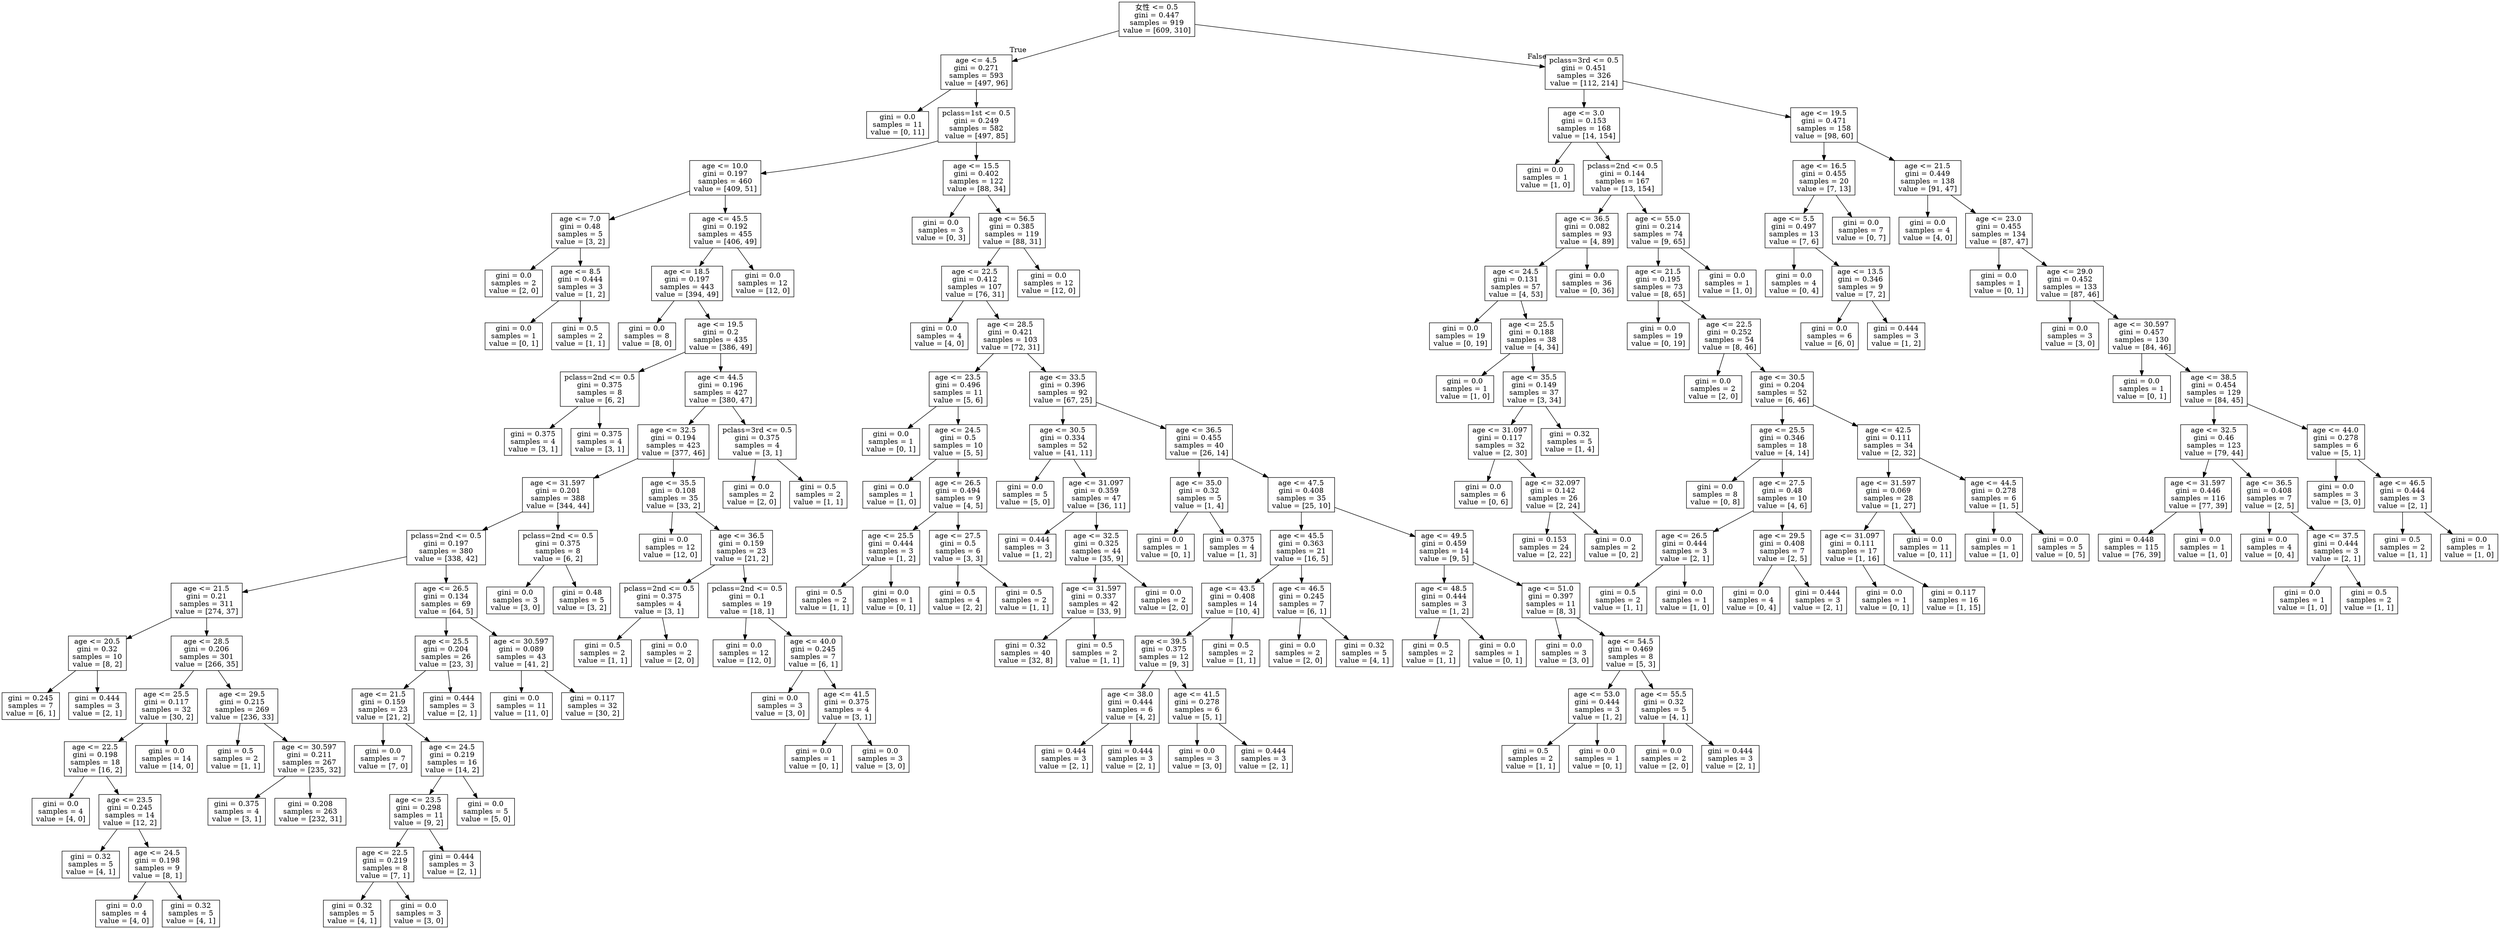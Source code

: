 digraph Tree {
node [shape=box] ;
0 [label="女性 <= 0.5\ngini = 0.447\nsamples = 919\nvalue = [609, 310]"] ;
1 [label="age <= 4.5\ngini = 0.271\nsamples = 593\nvalue = [497, 96]"] ;
0 -> 1 [labeldistance=2.5, labelangle=45, headlabel="True"] ;
2 [label="gini = 0.0\nsamples = 11\nvalue = [0, 11]"] ;
1 -> 2 ;
3 [label="pclass=1st <= 0.5\ngini = 0.249\nsamples = 582\nvalue = [497, 85]"] ;
1 -> 3 ;
4 [label="age <= 10.0\ngini = 0.197\nsamples = 460\nvalue = [409, 51]"] ;
3 -> 4 ;
5 [label="age <= 7.0\ngini = 0.48\nsamples = 5\nvalue = [3, 2]"] ;
4 -> 5 ;
6 [label="gini = 0.0\nsamples = 2\nvalue = [2, 0]"] ;
5 -> 6 ;
7 [label="age <= 8.5\ngini = 0.444\nsamples = 3\nvalue = [1, 2]"] ;
5 -> 7 ;
8 [label="gini = 0.0\nsamples = 1\nvalue = [0, 1]"] ;
7 -> 8 ;
9 [label="gini = 0.5\nsamples = 2\nvalue = [1, 1]"] ;
7 -> 9 ;
10 [label="age <= 45.5\ngini = 0.192\nsamples = 455\nvalue = [406, 49]"] ;
4 -> 10 ;
11 [label="age <= 18.5\ngini = 0.197\nsamples = 443\nvalue = [394, 49]"] ;
10 -> 11 ;
12 [label="gini = 0.0\nsamples = 8\nvalue = [8, 0]"] ;
11 -> 12 ;
13 [label="age <= 19.5\ngini = 0.2\nsamples = 435\nvalue = [386, 49]"] ;
11 -> 13 ;
14 [label="pclass=2nd <= 0.5\ngini = 0.375\nsamples = 8\nvalue = [6, 2]"] ;
13 -> 14 ;
15 [label="gini = 0.375\nsamples = 4\nvalue = [3, 1]"] ;
14 -> 15 ;
16 [label="gini = 0.375\nsamples = 4\nvalue = [3, 1]"] ;
14 -> 16 ;
17 [label="age <= 44.5\ngini = 0.196\nsamples = 427\nvalue = [380, 47]"] ;
13 -> 17 ;
18 [label="age <= 32.5\ngini = 0.194\nsamples = 423\nvalue = [377, 46]"] ;
17 -> 18 ;
19 [label="age <= 31.597\ngini = 0.201\nsamples = 388\nvalue = [344, 44]"] ;
18 -> 19 ;
20 [label="pclass=2nd <= 0.5\ngini = 0.197\nsamples = 380\nvalue = [338, 42]"] ;
19 -> 20 ;
21 [label="age <= 21.5\ngini = 0.21\nsamples = 311\nvalue = [274, 37]"] ;
20 -> 21 ;
22 [label="age <= 20.5\ngini = 0.32\nsamples = 10\nvalue = [8, 2]"] ;
21 -> 22 ;
23 [label="gini = 0.245\nsamples = 7\nvalue = [6, 1]"] ;
22 -> 23 ;
24 [label="gini = 0.444\nsamples = 3\nvalue = [2, 1]"] ;
22 -> 24 ;
25 [label="age <= 28.5\ngini = 0.206\nsamples = 301\nvalue = [266, 35]"] ;
21 -> 25 ;
26 [label="age <= 25.5\ngini = 0.117\nsamples = 32\nvalue = [30, 2]"] ;
25 -> 26 ;
27 [label="age <= 22.5\ngini = 0.198\nsamples = 18\nvalue = [16, 2]"] ;
26 -> 27 ;
28 [label="gini = 0.0\nsamples = 4\nvalue = [4, 0]"] ;
27 -> 28 ;
29 [label="age <= 23.5\ngini = 0.245\nsamples = 14\nvalue = [12, 2]"] ;
27 -> 29 ;
30 [label="gini = 0.32\nsamples = 5\nvalue = [4, 1]"] ;
29 -> 30 ;
31 [label="age <= 24.5\ngini = 0.198\nsamples = 9\nvalue = [8, 1]"] ;
29 -> 31 ;
32 [label="gini = 0.0\nsamples = 4\nvalue = [4, 0]"] ;
31 -> 32 ;
33 [label="gini = 0.32\nsamples = 5\nvalue = [4, 1]"] ;
31 -> 33 ;
34 [label="gini = 0.0\nsamples = 14\nvalue = [14, 0]"] ;
26 -> 34 ;
35 [label="age <= 29.5\ngini = 0.215\nsamples = 269\nvalue = [236, 33]"] ;
25 -> 35 ;
36 [label="gini = 0.5\nsamples = 2\nvalue = [1, 1]"] ;
35 -> 36 ;
37 [label="age <= 30.597\ngini = 0.211\nsamples = 267\nvalue = [235, 32]"] ;
35 -> 37 ;
38 [label="gini = 0.375\nsamples = 4\nvalue = [3, 1]"] ;
37 -> 38 ;
39 [label="gini = 0.208\nsamples = 263\nvalue = [232, 31]"] ;
37 -> 39 ;
40 [label="age <= 26.5\ngini = 0.134\nsamples = 69\nvalue = [64, 5]"] ;
20 -> 40 ;
41 [label="age <= 25.5\ngini = 0.204\nsamples = 26\nvalue = [23, 3]"] ;
40 -> 41 ;
42 [label="age <= 21.5\ngini = 0.159\nsamples = 23\nvalue = [21, 2]"] ;
41 -> 42 ;
43 [label="gini = 0.0\nsamples = 7\nvalue = [7, 0]"] ;
42 -> 43 ;
44 [label="age <= 24.5\ngini = 0.219\nsamples = 16\nvalue = [14, 2]"] ;
42 -> 44 ;
45 [label="age <= 23.5\ngini = 0.298\nsamples = 11\nvalue = [9, 2]"] ;
44 -> 45 ;
46 [label="age <= 22.5\ngini = 0.219\nsamples = 8\nvalue = [7, 1]"] ;
45 -> 46 ;
47 [label="gini = 0.32\nsamples = 5\nvalue = [4, 1]"] ;
46 -> 47 ;
48 [label="gini = 0.0\nsamples = 3\nvalue = [3, 0]"] ;
46 -> 48 ;
49 [label="gini = 0.444\nsamples = 3\nvalue = [2, 1]"] ;
45 -> 49 ;
50 [label="gini = 0.0\nsamples = 5\nvalue = [5, 0]"] ;
44 -> 50 ;
51 [label="gini = 0.444\nsamples = 3\nvalue = [2, 1]"] ;
41 -> 51 ;
52 [label="age <= 30.597\ngini = 0.089\nsamples = 43\nvalue = [41, 2]"] ;
40 -> 52 ;
53 [label="gini = 0.0\nsamples = 11\nvalue = [11, 0]"] ;
52 -> 53 ;
54 [label="gini = 0.117\nsamples = 32\nvalue = [30, 2]"] ;
52 -> 54 ;
55 [label="pclass=2nd <= 0.5\ngini = 0.375\nsamples = 8\nvalue = [6, 2]"] ;
19 -> 55 ;
56 [label="gini = 0.0\nsamples = 3\nvalue = [3, 0]"] ;
55 -> 56 ;
57 [label="gini = 0.48\nsamples = 5\nvalue = [3, 2]"] ;
55 -> 57 ;
58 [label="age <= 35.5\ngini = 0.108\nsamples = 35\nvalue = [33, 2]"] ;
18 -> 58 ;
59 [label="gini = 0.0\nsamples = 12\nvalue = [12, 0]"] ;
58 -> 59 ;
60 [label="age <= 36.5\ngini = 0.159\nsamples = 23\nvalue = [21, 2]"] ;
58 -> 60 ;
61 [label="pclass=2nd <= 0.5\ngini = 0.375\nsamples = 4\nvalue = [3, 1]"] ;
60 -> 61 ;
62 [label="gini = 0.5\nsamples = 2\nvalue = [1, 1]"] ;
61 -> 62 ;
63 [label="gini = 0.0\nsamples = 2\nvalue = [2, 0]"] ;
61 -> 63 ;
64 [label="pclass=2nd <= 0.5\ngini = 0.1\nsamples = 19\nvalue = [18, 1]"] ;
60 -> 64 ;
65 [label="gini = 0.0\nsamples = 12\nvalue = [12, 0]"] ;
64 -> 65 ;
66 [label="age <= 40.0\ngini = 0.245\nsamples = 7\nvalue = [6, 1]"] ;
64 -> 66 ;
67 [label="gini = 0.0\nsamples = 3\nvalue = [3, 0]"] ;
66 -> 67 ;
68 [label="age <= 41.5\ngini = 0.375\nsamples = 4\nvalue = [3, 1]"] ;
66 -> 68 ;
69 [label="gini = 0.0\nsamples = 1\nvalue = [0, 1]"] ;
68 -> 69 ;
70 [label="gini = 0.0\nsamples = 3\nvalue = [3, 0]"] ;
68 -> 70 ;
71 [label="pclass=3rd <= 0.5\ngini = 0.375\nsamples = 4\nvalue = [3, 1]"] ;
17 -> 71 ;
72 [label="gini = 0.0\nsamples = 2\nvalue = [2, 0]"] ;
71 -> 72 ;
73 [label="gini = 0.5\nsamples = 2\nvalue = [1, 1]"] ;
71 -> 73 ;
74 [label="gini = 0.0\nsamples = 12\nvalue = [12, 0]"] ;
10 -> 74 ;
75 [label="age <= 15.5\ngini = 0.402\nsamples = 122\nvalue = [88, 34]"] ;
3 -> 75 ;
76 [label="gini = 0.0\nsamples = 3\nvalue = [0, 3]"] ;
75 -> 76 ;
77 [label="age <= 56.5\ngini = 0.385\nsamples = 119\nvalue = [88, 31]"] ;
75 -> 77 ;
78 [label="age <= 22.5\ngini = 0.412\nsamples = 107\nvalue = [76, 31]"] ;
77 -> 78 ;
79 [label="gini = 0.0\nsamples = 4\nvalue = [4, 0]"] ;
78 -> 79 ;
80 [label="age <= 28.5\ngini = 0.421\nsamples = 103\nvalue = [72, 31]"] ;
78 -> 80 ;
81 [label="age <= 23.5\ngini = 0.496\nsamples = 11\nvalue = [5, 6]"] ;
80 -> 81 ;
82 [label="gini = 0.0\nsamples = 1\nvalue = [0, 1]"] ;
81 -> 82 ;
83 [label="age <= 24.5\ngini = 0.5\nsamples = 10\nvalue = [5, 5]"] ;
81 -> 83 ;
84 [label="gini = 0.0\nsamples = 1\nvalue = [1, 0]"] ;
83 -> 84 ;
85 [label="age <= 26.5\ngini = 0.494\nsamples = 9\nvalue = [4, 5]"] ;
83 -> 85 ;
86 [label="age <= 25.5\ngini = 0.444\nsamples = 3\nvalue = [1, 2]"] ;
85 -> 86 ;
87 [label="gini = 0.5\nsamples = 2\nvalue = [1, 1]"] ;
86 -> 87 ;
88 [label="gini = 0.0\nsamples = 1\nvalue = [0, 1]"] ;
86 -> 88 ;
89 [label="age <= 27.5\ngini = 0.5\nsamples = 6\nvalue = [3, 3]"] ;
85 -> 89 ;
90 [label="gini = 0.5\nsamples = 4\nvalue = [2, 2]"] ;
89 -> 90 ;
91 [label="gini = 0.5\nsamples = 2\nvalue = [1, 1]"] ;
89 -> 91 ;
92 [label="age <= 33.5\ngini = 0.396\nsamples = 92\nvalue = [67, 25]"] ;
80 -> 92 ;
93 [label="age <= 30.5\ngini = 0.334\nsamples = 52\nvalue = [41, 11]"] ;
92 -> 93 ;
94 [label="gini = 0.0\nsamples = 5\nvalue = [5, 0]"] ;
93 -> 94 ;
95 [label="age <= 31.097\ngini = 0.359\nsamples = 47\nvalue = [36, 11]"] ;
93 -> 95 ;
96 [label="gini = 0.444\nsamples = 3\nvalue = [1, 2]"] ;
95 -> 96 ;
97 [label="age <= 32.5\ngini = 0.325\nsamples = 44\nvalue = [35, 9]"] ;
95 -> 97 ;
98 [label="age <= 31.597\ngini = 0.337\nsamples = 42\nvalue = [33, 9]"] ;
97 -> 98 ;
99 [label="gini = 0.32\nsamples = 40\nvalue = [32, 8]"] ;
98 -> 99 ;
100 [label="gini = 0.5\nsamples = 2\nvalue = [1, 1]"] ;
98 -> 100 ;
101 [label="gini = 0.0\nsamples = 2\nvalue = [2, 0]"] ;
97 -> 101 ;
102 [label="age <= 36.5\ngini = 0.455\nsamples = 40\nvalue = [26, 14]"] ;
92 -> 102 ;
103 [label="age <= 35.0\ngini = 0.32\nsamples = 5\nvalue = [1, 4]"] ;
102 -> 103 ;
104 [label="gini = 0.0\nsamples = 1\nvalue = [0, 1]"] ;
103 -> 104 ;
105 [label="gini = 0.375\nsamples = 4\nvalue = [1, 3]"] ;
103 -> 105 ;
106 [label="age <= 47.5\ngini = 0.408\nsamples = 35\nvalue = [25, 10]"] ;
102 -> 106 ;
107 [label="age <= 45.5\ngini = 0.363\nsamples = 21\nvalue = [16, 5]"] ;
106 -> 107 ;
108 [label="age <= 43.5\ngini = 0.408\nsamples = 14\nvalue = [10, 4]"] ;
107 -> 108 ;
109 [label="age <= 39.5\ngini = 0.375\nsamples = 12\nvalue = [9, 3]"] ;
108 -> 109 ;
110 [label="age <= 38.0\ngini = 0.444\nsamples = 6\nvalue = [4, 2]"] ;
109 -> 110 ;
111 [label="gini = 0.444\nsamples = 3\nvalue = [2, 1]"] ;
110 -> 111 ;
112 [label="gini = 0.444\nsamples = 3\nvalue = [2, 1]"] ;
110 -> 112 ;
113 [label="age <= 41.5\ngini = 0.278\nsamples = 6\nvalue = [5, 1]"] ;
109 -> 113 ;
114 [label="gini = 0.0\nsamples = 3\nvalue = [3, 0]"] ;
113 -> 114 ;
115 [label="gini = 0.444\nsamples = 3\nvalue = [2, 1]"] ;
113 -> 115 ;
116 [label="gini = 0.5\nsamples = 2\nvalue = [1, 1]"] ;
108 -> 116 ;
117 [label="age <= 46.5\ngini = 0.245\nsamples = 7\nvalue = [6, 1]"] ;
107 -> 117 ;
118 [label="gini = 0.0\nsamples = 2\nvalue = [2, 0]"] ;
117 -> 118 ;
119 [label="gini = 0.32\nsamples = 5\nvalue = [4, 1]"] ;
117 -> 119 ;
120 [label="age <= 49.5\ngini = 0.459\nsamples = 14\nvalue = [9, 5]"] ;
106 -> 120 ;
121 [label="age <= 48.5\ngini = 0.444\nsamples = 3\nvalue = [1, 2]"] ;
120 -> 121 ;
122 [label="gini = 0.5\nsamples = 2\nvalue = [1, 1]"] ;
121 -> 122 ;
123 [label="gini = 0.0\nsamples = 1\nvalue = [0, 1]"] ;
121 -> 123 ;
124 [label="age <= 51.0\ngini = 0.397\nsamples = 11\nvalue = [8, 3]"] ;
120 -> 124 ;
125 [label="gini = 0.0\nsamples = 3\nvalue = [3, 0]"] ;
124 -> 125 ;
126 [label="age <= 54.5\ngini = 0.469\nsamples = 8\nvalue = [5, 3]"] ;
124 -> 126 ;
127 [label="age <= 53.0\ngini = 0.444\nsamples = 3\nvalue = [1, 2]"] ;
126 -> 127 ;
128 [label="gini = 0.5\nsamples = 2\nvalue = [1, 1]"] ;
127 -> 128 ;
129 [label="gini = 0.0\nsamples = 1\nvalue = [0, 1]"] ;
127 -> 129 ;
130 [label="age <= 55.5\ngini = 0.32\nsamples = 5\nvalue = [4, 1]"] ;
126 -> 130 ;
131 [label="gini = 0.0\nsamples = 2\nvalue = [2, 0]"] ;
130 -> 131 ;
132 [label="gini = 0.444\nsamples = 3\nvalue = [2, 1]"] ;
130 -> 132 ;
133 [label="gini = 0.0\nsamples = 12\nvalue = [12, 0]"] ;
77 -> 133 ;
134 [label="pclass=3rd <= 0.5\ngini = 0.451\nsamples = 326\nvalue = [112, 214]"] ;
0 -> 134 [labeldistance=2.5, labelangle=-45, headlabel="False"] ;
135 [label="age <= 3.0\ngini = 0.153\nsamples = 168\nvalue = [14, 154]"] ;
134 -> 135 ;
136 [label="gini = 0.0\nsamples = 1\nvalue = [1, 0]"] ;
135 -> 136 ;
137 [label="pclass=2nd <= 0.5\ngini = 0.144\nsamples = 167\nvalue = [13, 154]"] ;
135 -> 137 ;
138 [label="age <= 36.5\ngini = 0.082\nsamples = 93\nvalue = [4, 89]"] ;
137 -> 138 ;
139 [label="age <= 24.5\ngini = 0.131\nsamples = 57\nvalue = [4, 53]"] ;
138 -> 139 ;
140 [label="gini = 0.0\nsamples = 19\nvalue = [0, 19]"] ;
139 -> 140 ;
141 [label="age <= 25.5\ngini = 0.188\nsamples = 38\nvalue = [4, 34]"] ;
139 -> 141 ;
142 [label="gini = 0.0\nsamples = 1\nvalue = [1, 0]"] ;
141 -> 142 ;
143 [label="age <= 35.5\ngini = 0.149\nsamples = 37\nvalue = [3, 34]"] ;
141 -> 143 ;
144 [label="age <= 31.097\ngini = 0.117\nsamples = 32\nvalue = [2, 30]"] ;
143 -> 144 ;
145 [label="gini = 0.0\nsamples = 6\nvalue = [0, 6]"] ;
144 -> 145 ;
146 [label="age <= 32.097\ngini = 0.142\nsamples = 26\nvalue = [2, 24]"] ;
144 -> 146 ;
147 [label="gini = 0.153\nsamples = 24\nvalue = [2, 22]"] ;
146 -> 147 ;
148 [label="gini = 0.0\nsamples = 2\nvalue = [0, 2]"] ;
146 -> 148 ;
149 [label="gini = 0.32\nsamples = 5\nvalue = [1, 4]"] ;
143 -> 149 ;
150 [label="gini = 0.0\nsamples = 36\nvalue = [0, 36]"] ;
138 -> 150 ;
151 [label="age <= 55.0\ngini = 0.214\nsamples = 74\nvalue = [9, 65]"] ;
137 -> 151 ;
152 [label="age <= 21.5\ngini = 0.195\nsamples = 73\nvalue = [8, 65]"] ;
151 -> 152 ;
153 [label="gini = 0.0\nsamples = 19\nvalue = [0, 19]"] ;
152 -> 153 ;
154 [label="age <= 22.5\ngini = 0.252\nsamples = 54\nvalue = [8, 46]"] ;
152 -> 154 ;
155 [label="gini = 0.0\nsamples = 2\nvalue = [2, 0]"] ;
154 -> 155 ;
156 [label="age <= 30.5\ngini = 0.204\nsamples = 52\nvalue = [6, 46]"] ;
154 -> 156 ;
157 [label="age <= 25.5\ngini = 0.346\nsamples = 18\nvalue = [4, 14]"] ;
156 -> 157 ;
158 [label="gini = 0.0\nsamples = 8\nvalue = [0, 8]"] ;
157 -> 158 ;
159 [label="age <= 27.5\ngini = 0.48\nsamples = 10\nvalue = [4, 6]"] ;
157 -> 159 ;
160 [label="age <= 26.5\ngini = 0.444\nsamples = 3\nvalue = [2, 1]"] ;
159 -> 160 ;
161 [label="gini = 0.5\nsamples = 2\nvalue = [1, 1]"] ;
160 -> 161 ;
162 [label="gini = 0.0\nsamples = 1\nvalue = [1, 0]"] ;
160 -> 162 ;
163 [label="age <= 29.5\ngini = 0.408\nsamples = 7\nvalue = [2, 5]"] ;
159 -> 163 ;
164 [label="gini = 0.0\nsamples = 4\nvalue = [0, 4]"] ;
163 -> 164 ;
165 [label="gini = 0.444\nsamples = 3\nvalue = [2, 1]"] ;
163 -> 165 ;
166 [label="age <= 42.5\ngini = 0.111\nsamples = 34\nvalue = [2, 32]"] ;
156 -> 166 ;
167 [label="age <= 31.597\ngini = 0.069\nsamples = 28\nvalue = [1, 27]"] ;
166 -> 167 ;
168 [label="age <= 31.097\ngini = 0.111\nsamples = 17\nvalue = [1, 16]"] ;
167 -> 168 ;
169 [label="gini = 0.0\nsamples = 1\nvalue = [0, 1]"] ;
168 -> 169 ;
170 [label="gini = 0.117\nsamples = 16\nvalue = [1, 15]"] ;
168 -> 170 ;
171 [label="gini = 0.0\nsamples = 11\nvalue = [0, 11]"] ;
167 -> 171 ;
172 [label="age <= 44.5\ngini = 0.278\nsamples = 6\nvalue = [1, 5]"] ;
166 -> 172 ;
173 [label="gini = 0.0\nsamples = 1\nvalue = [1, 0]"] ;
172 -> 173 ;
174 [label="gini = 0.0\nsamples = 5\nvalue = [0, 5]"] ;
172 -> 174 ;
175 [label="gini = 0.0\nsamples = 1\nvalue = [1, 0]"] ;
151 -> 175 ;
176 [label="age <= 19.5\ngini = 0.471\nsamples = 158\nvalue = [98, 60]"] ;
134 -> 176 ;
177 [label="age <= 16.5\ngini = 0.455\nsamples = 20\nvalue = [7, 13]"] ;
176 -> 177 ;
178 [label="age <= 5.5\ngini = 0.497\nsamples = 13\nvalue = [7, 6]"] ;
177 -> 178 ;
179 [label="gini = 0.0\nsamples = 4\nvalue = [0, 4]"] ;
178 -> 179 ;
180 [label="age <= 13.5\ngini = 0.346\nsamples = 9\nvalue = [7, 2]"] ;
178 -> 180 ;
181 [label="gini = 0.0\nsamples = 6\nvalue = [6, 0]"] ;
180 -> 181 ;
182 [label="gini = 0.444\nsamples = 3\nvalue = [1, 2]"] ;
180 -> 182 ;
183 [label="gini = 0.0\nsamples = 7\nvalue = [0, 7]"] ;
177 -> 183 ;
184 [label="age <= 21.5\ngini = 0.449\nsamples = 138\nvalue = [91, 47]"] ;
176 -> 184 ;
185 [label="gini = 0.0\nsamples = 4\nvalue = [4, 0]"] ;
184 -> 185 ;
186 [label="age <= 23.0\ngini = 0.455\nsamples = 134\nvalue = [87, 47]"] ;
184 -> 186 ;
187 [label="gini = 0.0\nsamples = 1\nvalue = [0, 1]"] ;
186 -> 187 ;
188 [label="age <= 29.0\ngini = 0.452\nsamples = 133\nvalue = [87, 46]"] ;
186 -> 188 ;
189 [label="gini = 0.0\nsamples = 3\nvalue = [3, 0]"] ;
188 -> 189 ;
190 [label="age <= 30.597\ngini = 0.457\nsamples = 130\nvalue = [84, 46]"] ;
188 -> 190 ;
191 [label="gini = 0.0\nsamples = 1\nvalue = [0, 1]"] ;
190 -> 191 ;
192 [label="age <= 38.5\ngini = 0.454\nsamples = 129\nvalue = [84, 45]"] ;
190 -> 192 ;
193 [label="age <= 32.5\ngini = 0.46\nsamples = 123\nvalue = [79, 44]"] ;
192 -> 193 ;
194 [label="age <= 31.597\ngini = 0.446\nsamples = 116\nvalue = [77, 39]"] ;
193 -> 194 ;
195 [label="gini = 0.448\nsamples = 115\nvalue = [76, 39]"] ;
194 -> 195 ;
196 [label="gini = 0.0\nsamples = 1\nvalue = [1, 0]"] ;
194 -> 196 ;
197 [label="age <= 36.5\ngini = 0.408\nsamples = 7\nvalue = [2, 5]"] ;
193 -> 197 ;
198 [label="gini = 0.0\nsamples = 4\nvalue = [0, 4]"] ;
197 -> 198 ;
199 [label="age <= 37.5\ngini = 0.444\nsamples = 3\nvalue = [2, 1]"] ;
197 -> 199 ;
200 [label="gini = 0.0\nsamples = 1\nvalue = [1, 0]"] ;
199 -> 200 ;
201 [label="gini = 0.5\nsamples = 2\nvalue = [1, 1]"] ;
199 -> 201 ;
202 [label="age <= 44.0\ngini = 0.278\nsamples = 6\nvalue = [5, 1]"] ;
192 -> 202 ;
203 [label="gini = 0.0\nsamples = 3\nvalue = [3, 0]"] ;
202 -> 203 ;
204 [label="age <= 46.5\ngini = 0.444\nsamples = 3\nvalue = [2, 1]"] ;
202 -> 204 ;
205 [label="gini = 0.5\nsamples = 2\nvalue = [1, 1]"] ;
204 -> 205 ;
206 [label="gini = 0.0\nsamples = 1\nvalue = [1, 0]"] ;
204 -> 206 ;
}